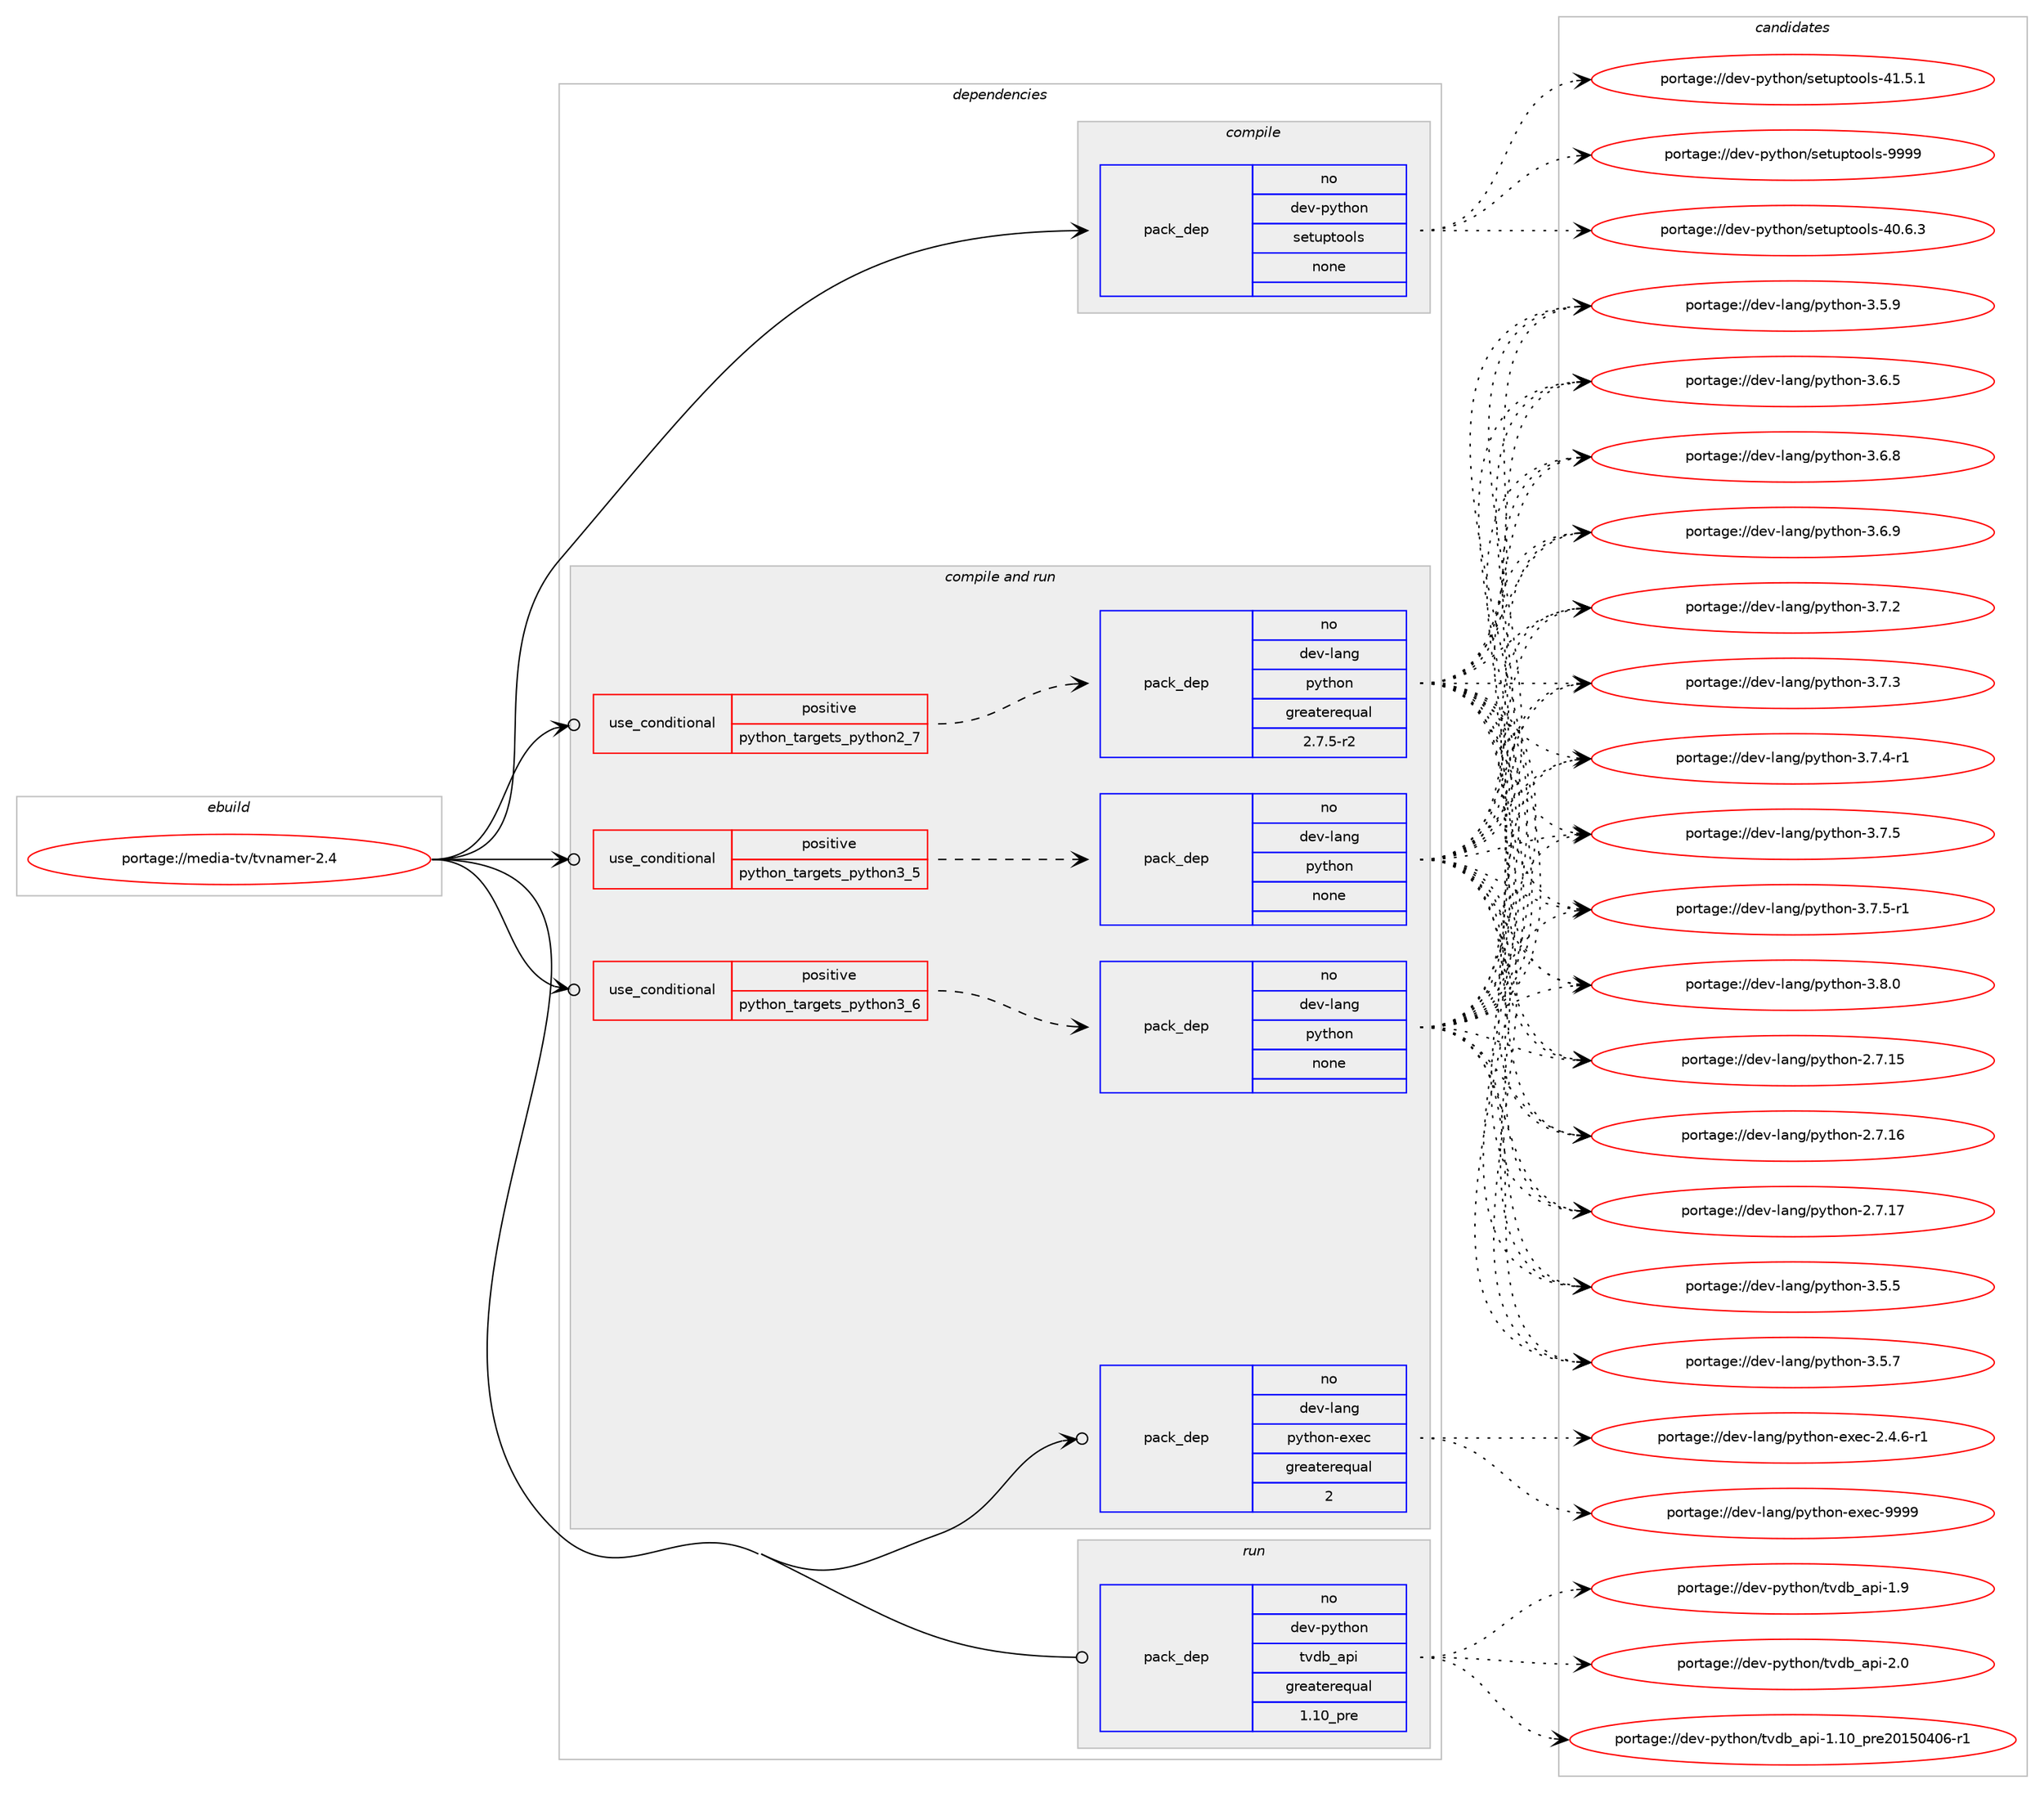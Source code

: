 digraph prolog {

# *************
# Graph options
# *************

newrank=true;
concentrate=true;
compound=true;
graph [rankdir=LR,fontname=Helvetica,fontsize=10,ranksep=1.5];#, ranksep=2.5, nodesep=0.2];
edge  [arrowhead=vee];
node  [fontname=Helvetica,fontsize=10];

# **********
# The ebuild
# **********

subgraph cluster_leftcol {
color=gray;
rank=same;
label=<<i>ebuild</i>>;
id [label="portage://media-tv/tvnamer-2.4", color=red, width=4, href="../media-tv/tvnamer-2.4.svg"];
}

# ****************
# The dependencies
# ****************

subgraph cluster_midcol {
color=gray;
label=<<i>dependencies</i>>;
subgraph cluster_compile {
fillcolor="#eeeeee";
style=filled;
label=<<i>compile</i>>;
subgraph pack248637 {
dependency338286 [label=<<TABLE BORDER="0" CELLBORDER="1" CELLSPACING="0" CELLPADDING="4" WIDTH="220"><TR><TD ROWSPAN="6" CELLPADDING="30">pack_dep</TD></TR><TR><TD WIDTH="110">no</TD></TR><TR><TD>dev-python</TD></TR><TR><TD>setuptools</TD></TR><TR><TD>none</TD></TR><TR><TD></TD></TR></TABLE>>, shape=none, color=blue];
}
id:e -> dependency338286:w [weight=20,style="solid",arrowhead="vee"];
}
subgraph cluster_compileandrun {
fillcolor="#eeeeee";
style=filled;
label=<<i>compile and run</i>>;
subgraph cond84096 {
dependency338287 [label=<<TABLE BORDER="0" CELLBORDER="1" CELLSPACING="0" CELLPADDING="4"><TR><TD ROWSPAN="3" CELLPADDING="10">use_conditional</TD></TR><TR><TD>positive</TD></TR><TR><TD>python_targets_python2_7</TD></TR></TABLE>>, shape=none, color=red];
subgraph pack248638 {
dependency338288 [label=<<TABLE BORDER="0" CELLBORDER="1" CELLSPACING="0" CELLPADDING="4" WIDTH="220"><TR><TD ROWSPAN="6" CELLPADDING="30">pack_dep</TD></TR><TR><TD WIDTH="110">no</TD></TR><TR><TD>dev-lang</TD></TR><TR><TD>python</TD></TR><TR><TD>greaterequal</TD></TR><TR><TD>2.7.5-r2</TD></TR></TABLE>>, shape=none, color=blue];
}
dependency338287:e -> dependency338288:w [weight=20,style="dashed",arrowhead="vee"];
}
id:e -> dependency338287:w [weight=20,style="solid",arrowhead="odotvee"];
subgraph cond84097 {
dependency338289 [label=<<TABLE BORDER="0" CELLBORDER="1" CELLSPACING="0" CELLPADDING="4"><TR><TD ROWSPAN="3" CELLPADDING="10">use_conditional</TD></TR><TR><TD>positive</TD></TR><TR><TD>python_targets_python3_5</TD></TR></TABLE>>, shape=none, color=red];
subgraph pack248639 {
dependency338290 [label=<<TABLE BORDER="0" CELLBORDER="1" CELLSPACING="0" CELLPADDING="4" WIDTH="220"><TR><TD ROWSPAN="6" CELLPADDING="30">pack_dep</TD></TR><TR><TD WIDTH="110">no</TD></TR><TR><TD>dev-lang</TD></TR><TR><TD>python</TD></TR><TR><TD>none</TD></TR><TR><TD></TD></TR></TABLE>>, shape=none, color=blue];
}
dependency338289:e -> dependency338290:w [weight=20,style="dashed",arrowhead="vee"];
}
id:e -> dependency338289:w [weight=20,style="solid",arrowhead="odotvee"];
subgraph cond84098 {
dependency338291 [label=<<TABLE BORDER="0" CELLBORDER="1" CELLSPACING="0" CELLPADDING="4"><TR><TD ROWSPAN="3" CELLPADDING="10">use_conditional</TD></TR><TR><TD>positive</TD></TR><TR><TD>python_targets_python3_6</TD></TR></TABLE>>, shape=none, color=red];
subgraph pack248640 {
dependency338292 [label=<<TABLE BORDER="0" CELLBORDER="1" CELLSPACING="0" CELLPADDING="4" WIDTH="220"><TR><TD ROWSPAN="6" CELLPADDING="30">pack_dep</TD></TR><TR><TD WIDTH="110">no</TD></TR><TR><TD>dev-lang</TD></TR><TR><TD>python</TD></TR><TR><TD>none</TD></TR><TR><TD></TD></TR></TABLE>>, shape=none, color=blue];
}
dependency338291:e -> dependency338292:w [weight=20,style="dashed",arrowhead="vee"];
}
id:e -> dependency338291:w [weight=20,style="solid",arrowhead="odotvee"];
subgraph pack248641 {
dependency338293 [label=<<TABLE BORDER="0" CELLBORDER="1" CELLSPACING="0" CELLPADDING="4" WIDTH="220"><TR><TD ROWSPAN="6" CELLPADDING="30">pack_dep</TD></TR><TR><TD WIDTH="110">no</TD></TR><TR><TD>dev-lang</TD></TR><TR><TD>python-exec</TD></TR><TR><TD>greaterequal</TD></TR><TR><TD>2</TD></TR></TABLE>>, shape=none, color=blue];
}
id:e -> dependency338293:w [weight=20,style="solid",arrowhead="odotvee"];
}
subgraph cluster_run {
fillcolor="#eeeeee";
style=filled;
label=<<i>run</i>>;
subgraph pack248642 {
dependency338294 [label=<<TABLE BORDER="0" CELLBORDER="1" CELLSPACING="0" CELLPADDING="4" WIDTH="220"><TR><TD ROWSPAN="6" CELLPADDING="30">pack_dep</TD></TR><TR><TD WIDTH="110">no</TD></TR><TR><TD>dev-python</TD></TR><TR><TD>tvdb_api</TD></TR><TR><TD>greaterequal</TD></TR><TR><TD>1.10_pre</TD></TR></TABLE>>, shape=none, color=blue];
}
id:e -> dependency338294:w [weight=20,style="solid",arrowhead="odot"];
}
}

# **************
# The candidates
# **************

subgraph cluster_choices {
rank=same;
color=gray;
label=<<i>candidates</i>>;

subgraph choice248637 {
color=black;
nodesep=1;
choiceportage100101118451121211161041111104711510111611711211611111110811545524846544651 [label="portage://dev-python/setuptools-40.6.3", color=red, width=4,href="../dev-python/setuptools-40.6.3.svg"];
choiceportage100101118451121211161041111104711510111611711211611111110811545524946534649 [label="portage://dev-python/setuptools-41.5.1", color=red, width=4,href="../dev-python/setuptools-41.5.1.svg"];
choiceportage10010111845112121116104111110471151011161171121161111111081154557575757 [label="portage://dev-python/setuptools-9999", color=red, width=4,href="../dev-python/setuptools-9999.svg"];
dependency338286:e -> choiceportage100101118451121211161041111104711510111611711211611111110811545524846544651:w [style=dotted,weight="100"];
dependency338286:e -> choiceportage100101118451121211161041111104711510111611711211611111110811545524946534649:w [style=dotted,weight="100"];
dependency338286:e -> choiceportage10010111845112121116104111110471151011161171121161111111081154557575757:w [style=dotted,weight="100"];
}
subgraph choice248638 {
color=black;
nodesep=1;
choiceportage10010111845108971101034711212111610411111045504655464953 [label="portage://dev-lang/python-2.7.15", color=red, width=4,href="../dev-lang/python-2.7.15.svg"];
choiceportage10010111845108971101034711212111610411111045504655464954 [label="portage://dev-lang/python-2.7.16", color=red, width=4,href="../dev-lang/python-2.7.16.svg"];
choiceportage10010111845108971101034711212111610411111045504655464955 [label="portage://dev-lang/python-2.7.17", color=red, width=4,href="../dev-lang/python-2.7.17.svg"];
choiceportage100101118451089711010347112121116104111110455146534653 [label="portage://dev-lang/python-3.5.5", color=red, width=4,href="../dev-lang/python-3.5.5.svg"];
choiceportage100101118451089711010347112121116104111110455146534655 [label="portage://dev-lang/python-3.5.7", color=red, width=4,href="../dev-lang/python-3.5.7.svg"];
choiceportage100101118451089711010347112121116104111110455146534657 [label="portage://dev-lang/python-3.5.9", color=red, width=4,href="../dev-lang/python-3.5.9.svg"];
choiceportage100101118451089711010347112121116104111110455146544653 [label="portage://dev-lang/python-3.6.5", color=red, width=4,href="../dev-lang/python-3.6.5.svg"];
choiceportage100101118451089711010347112121116104111110455146544656 [label="portage://dev-lang/python-3.6.8", color=red, width=4,href="../dev-lang/python-3.6.8.svg"];
choiceportage100101118451089711010347112121116104111110455146544657 [label="portage://dev-lang/python-3.6.9", color=red, width=4,href="../dev-lang/python-3.6.9.svg"];
choiceportage100101118451089711010347112121116104111110455146554650 [label="portage://dev-lang/python-3.7.2", color=red, width=4,href="../dev-lang/python-3.7.2.svg"];
choiceportage100101118451089711010347112121116104111110455146554651 [label="portage://dev-lang/python-3.7.3", color=red, width=4,href="../dev-lang/python-3.7.3.svg"];
choiceportage1001011184510897110103471121211161041111104551465546524511449 [label="portage://dev-lang/python-3.7.4-r1", color=red, width=4,href="../dev-lang/python-3.7.4-r1.svg"];
choiceportage100101118451089711010347112121116104111110455146554653 [label="portage://dev-lang/python-3.7.5", color=red, width=4,href="../dev-lang/python-3.7.5.svg"];
choiceportage1001011184510897110103471121211161041111104551465546534511449 [label="portage://dev-lang/python-3.7.5-r1", color=red, width=4,href="../dev-lang/python-3.7.5-r1.svg"];
choiceportage100101118451089711010347112121116104111110455146564648 [label="portage://dev-lang/python-3.8.0", color=red, width=4,href="../dev-lang/python-3.8.0.svg"];
dependency338288:e -> choiceportage10010111845108971101034711212111610411111045504655464953:w [style=dotted,weight="100"];
dependency338288:e -> choiceportage10010111845108971101034711212111610411111045504655464954:w [style=dotted,weight="100"];
dependency338288:e -> choiceportage10010111845108971101034711212111610411111045504655464955:w [style=dotted,weight="100"];
dependency338288:e -> choiceportage100101118451089711010347112121116104111110455146534653:w [style=dotted,weight="100"];
dependency338288:e -> choiceportage100101118451089711010347112121116104111110455146534655:w [style=dotted,weight="100"];
dependency338288:e -> choiceportage100101118451089711010347112121116104111110455146534657:w [style=dotted,weight="100"];
dependency338288:e -> choiceportage100101118451089711010347112121116104111110455146544653:w [style=dotted,weight="100"];
dependency338288:e -> choiceportage100101118451089711010347112121116104111110455146544656:w [style=dotted,weight="100"];
dependency338288:e -> choiceportage100101118451089711010347112121116104111110455146544657:w [style=dotted,weight="100"];
dependency338288:e -> choiceportage100101118451089711010347112121116104111110455146554650:w [style=dotted,weight="100"];
dependency338288:e -> choiceportage100101118451089711010347112121116104111110455146554651:w [style=dotted,weight="100"];
dependency338288:e -> choiceportage1001011184510897110103471121211161041111104551465546524511449:w [style=dotted,weight="100"];
dependency338288:e -> choiceportage100101118451089711010347112121116104111110455146554653:w [style=dotted,weight="100"];
dependency338288:e -> choiceportage1001011184510897110103471121211161041111104551465546534511449:w [style=dotted,weight="100"];
dependency338288:e -> choiceportage100101118451089711010347112121116104111110455146564648:w [style=dotted,weight="100"];
}
subgraph choice248639 {
color=black;
nodesep=1;
choiceportage10010111845108971101034711212111610411111045504655464953 [label="portage://dev-lang/python-2.7.15", color=red, width=4,href="../dev-lang/python-2.7.15.svg"];
choiceportage10010111845108971101034711212111610411111045504655464954 [label="portage://dev-lang/python-2.7.16", color=red, width=4,href="../dev-lang/python-2.7.16.svg"];
choiceportage10010111845108971101034711212111610411111045504655464955 [label="portage://dev-lang/python-2.7.17", color=red, width=4,href="../dev-lang/python-2.7.17.svg"];
choiceportage100101118451089711010347112121116104111110455146534653 [label="portage://dev-lang/python-3.5.5", color=red, width=4,href="../dev-lang/python-3.5.5.svg"];
choiceportage100101118451089711010347112121116104111110455146534655 [label="portage://dev-lang/python-3.5.7", color=red, width=4,href="../dev-lang/python-3.5.7.svg"];
choiceportage100101118451089711010347112121116104111110455146534657 [label="portage://dev-lang/python-3.5.9", color=red, width=4,href="../dev-lang/python-3.5.9.svg"];
choiceportage100101118451089711010347112121116104111110455146544653 [label="portage://dev-lang/python-3.6.5", color=red, width=4,href="../dev-lang/python-3.6.5.svg"];
choiceportage100101118451089711010347112121116104111110455146544656 [label="portage://dev-lang/python-3.6.8", color=red, width=4,href="../dev-lang/python-3.6.8.svg"];
choiceportage100101118451089711010347112121116104111110455146544657 [label="portage://dev-lang/python-3.6.9", color=red, width=4,href="../dev-lang/python-3.6.9.svg"];
choiceportage100101118451089711010347112121116104111110455146554650 [label="portage://dev-lang/python-3.7.2", color=red, width=4,href="../dev-lang/python-3.7.2.svg"];
choiceportage100101118451089711010347112121116104111110455146554651 [label="portage://dev-lang/python-3.7.3", color=red, width=4,href="../dev-lang/python-3.7.3.svg"];
choiceportage1001011184510897110103471121211161041111104551465546524511449 [label="portage://dev-lang/python-3.7.4-r1", color=red, width=4,href="../dev-lang/python-3.7.4-r1.svg"];
choiceportage100101118451089711010347112121116104111110455146554653 [label="portage://dev-lang/python-3.7.5", color=red, width=4,href="../dev-lang/python-3.7.5.svg"];
choiceportage1001011184510897110103471121211161041111104551465546534511449 [label="portage://dev-lang/python-3.7.5-r1", color=red, width=4,href="../dev-lang/python-3.7.5-r1.svg"];
choiceportage100101118451089711010347112121116104111110455146564648 [label="portage://dev-lang/python-3.8.0", color=red, width=4,href="../dev-lang/python-3.8.0.svg"];
dependency338290:e -> choiceportage10010111845108971101034711212111610411111045504655464953:w [style=dotted,weight="100"];
dependency338290:e -> choiceportage10010111845108971101034711212111610411111045504655464954:w [style=dotted,weight="100"];
dependency338290:e -> choiceportage10010111845108971101034711212111610411111045504655464955:w [style=dotted,weight="100"];
dependency338290:e -> choiceportage100101118451089711010347112121116104111110455146534653:w [style=dotted,weight="100"];
dependency338290:e -> choiceportage100101118451089711010347112121116104111110455146534655:w [style=dotted,weight="100"];
dependency338290:e -> choiceportage100101118451089711010347112121116104111110455146534657:w [style=dotted,weight="100"];
dependency338290:e -> choiceportage100101118451089711010347112121116104111110455146544653:w [style=dotted,weight="100"];
dependency338290:e -> choiceportage100101118451089711010347112121116104111110455146544656:w [style=dotted,weight="100"];
dependency338290:e -> choiceportage100101118451089711010347112121116104111110455146544657:w [style=dotted,weight="100"];
dependency338290:e -> choiceportage100101118451089711010347112121116104111110455146554650:w [style=dotted,weight="100"];
dependency338290:e -> choiceportage100101118451089711010347112121116104111110455146554651:w [style=dotted,weight="100"];
dependency338290:e -> choiceportage1001011184510897110103471121211161041111104551465546524511449:w [style=dotted,weight="100"];
dependency338290:e -> choiceportage100101118451089711010347112121116104111110455146554653:w [style=dotted,weight="100"];
dependency338290:e -> choiceportage1001011184510897110103471121211161041111104551465546534511449:w [style=dotted,weight="100"];
dependency338290:e -> choiceportage100101118451089711010347112121116104111110455146564648:w [style=dotted,weight="100"];
}
subgraph choice248640 {
color=black;
nodesep=1;
choiceportage10010111845108971101034711212111610411111045504655464953 [label="portage://dev-lang/python-2.7.15", color=red, width=4,href="../dev-lang/python-2.7.15.svg"];
choiceportage10010111845108971101034711212111610411111045504655464954 [label="portage://dev-lang/python-2.7.16", color=red, width=4,href="../dev-lang/python-2.7.16.svg"];
choiceportage10010111845108971101034711212111610411111045504655464955 [label="portage://dev-lang/python-2.7.17", color=red, width=4,href="../dev-lang/python-2.7.17.svg"];
choiceportage100101118451089711010347112121116104111110455146534653 [label="portage://dev-lang/python-3.5.5", color=red, width=4,href="../dev-lang/python-3.5.5.svg"];
choiceportage100101118451089711010347112121116104111110455146534655 [label="portage://dev-lang/python-3.5.7", color=red, width=4,href="../dev-lang/python-3.5.7.svg"];
choiceportage100101118451089711010347112121116104111110455146534657 [label="portage://dev-lang/python-3.5.9", color=red, width=4,href="../dev-lang/python-3.5.9.svg"];
choiceportage100101118451089711010347112121116104111110455146544653 [label="portage://dev-lang/python-3.6.5", color=red, width=4,href="../dev-lang/python-3.6.5.svg"];
choiceportage100101118451089711010347112121116104111110455146544656 [label="portage://dev-lang/python-3.6.8", color=red, width=4,href="../dev-lang/python-3.6.8.svg"];
choiceportage100101118451089711010347112121116104111110455146544657 [label="portage://dev-lang/python-3.6.9", color=red, width=4,href="../dev-lang/python-3.6.9.svg"];
choiceportage100101118451089711010347112121116104111110455146554650 [label="portage://dev-lang/python-3.7.2", color=red, width=4,href="../dev-lang/python-3.7.2.svg"];
choiceportage100101118451089711010347112121116104111110455146554651 [label="portage://dev-lang/python-3.7.3", color=red, width=4,href="../dev-lang/python-3.7.3.svg"];
choiceportage1001011184510897110103471121211161041111104551465546524511449 [label="portage://dev-lang/python-3.7.4-r1", color=red, width=4,href="../dev-lang/python-3.7.4-r1.svg"];
choiceportage100101118451089711010347112121116104111110455146554653 [label="portage://dev-lang/python-3.7.5", color=red, width=4,href="../dev-lang/python-3.7.5.svg"];
choiceportage1001011184510897110103471121211161041111104551465546534511449 [label="portage://dev-lang/python-3.7.5-r1", color=red, width=4,href="../dev-lang/python-3.7.5-r1.svg"];
choiceportage100101118451089711010347112121116104111110455146564648 [label="portage://dev-lang/python-3.8.0", color=red, width=4,href="../dev-lang/python-3.8.0.svg"];
dependency338292:e -> choiceportage10010111845108971101034711212111610411111045504655464953:w [style=dotted,weight="100"];
dependency338292:e -> choiceportage10010111845108971101034711212111610411111045504655464954:w [style=dotted,weight="100"];
dependency338292:e -> choiceportage10010111845108971101034711212111610411111045504655464955:w [style=dotted,weight="100"];
dependency338292:e -> choiceportage100101118451089711010347112121116104111110455146534653:w [style=dotted,weight="100"];
dependency338292:e -> choiceportage100101118451089711010347112121116104111110455146534655:w [style=dotted,weight="100"];
dependency338292:e -> choiceportage100101118451089711010347112121116104111110455146534657:w [style=dotted,weight="100"];
dependency338292:e -> choiceportage100101118451089711010347112121116104111110455146544653:w [style=dotted,weight="100"];
dependency338292:e -> choiceportage100101118451089711010347112121116104111110455146544656:w [style=dotted,weight="100"];
dependency338292:e -> choiceportage100101118451089711010347112121116104111110455146544657:w [style=dotted,weight="100"];
dependency338292:e -> choiceportage100101118451089711010347112121116104111110455146554650:w [style=dotted,weight="100"];
dependency338292:e -> choiceportage100101118451089711010347112121116104111110455146554651:w [style=dotted,weight="100"];
dependency338292:e -> choiceportage1001011184510897110103471121211161041111104551465546524511449:w [style=dotted,weight="100"];
dependency338292:e -> choiceportage100101118451089711010347112121116104111110455146554653:w [style=dotted,weight="100"];
dependency338292:e -> choiceportage1001011184510897110103471121211161041111104551465546534511449:w [style=dotted,weight="100"];
dependency338292:e -> choiceportage100101118451089711010347112121116104111110455146564648:w [style=dotted,weight="100"];
}
subgraph choice248641 {
color=black;
nodesep=1;
choiceportage10010111845108971101034711212111610411111045101120101994550465246544511449 [label="portage://dev-lang/python-exec-2.4.6-r1", color=red, width=4,href="../dev-lang/python-exec-2.4.6-r1.svg"];
choiceportage10010111845108971101034711212111610411111045101120101994557575757 [label="portage://dev-lang/python-exec-9999", color=red, width=4,href="../dev-lang/python-exec-9999.svg"];
dependency338293:e -> choiceportage10010111845108971101034711212111610411111045101120101994550465246544511449:w [style=dotted,weight="100"];
dependency338293:e -> choiceportage10010111845108971101034711212111610411111045101120101994557575757:w [style=dotted,weight="100"];
}
subgraph choice248642 {
color=black;
nodesep=1;
choiceportage100101118451121211161041111104711611810098959711210545494649489511211410150484953485248544511449 [label="portage://dev-python/tvdb_api-1.10_pre20150406-r1", color=red, width=4,href="../dev-python/tvdb_api-1.10_pre20150406-r1.svg"];
choiceportage100101118451121211161041111104711611810098959711210545494657 [label="portage://dev-python/tvdb_api-1.9", color=red, width=4,href="../dev-python/tvdb_api-1.9.svg"];
choiceportage100101118451121211161041111104711611810098959711210545504648 [label="portage://dev-python/tvdb_api-2.0", color=red, width=4,href="../dev-python/tvdb_api-2.0.svg"];
dependency338294:e -> choiceportage100101118451121211161041111104711611810098959711210545494649489511211410150484953485248544511449:w [style=dotted,weight="100"];
dependency338294:e -> choiceportage100101118451121211161041111104711611810098959711210545494657:w [style=dotted,weight="100"];
dependency338294:e -> choiceportage100101118451121211161041111104711611810098959711210545504648:w [style=dotted,weight="100"];
}
}

}
